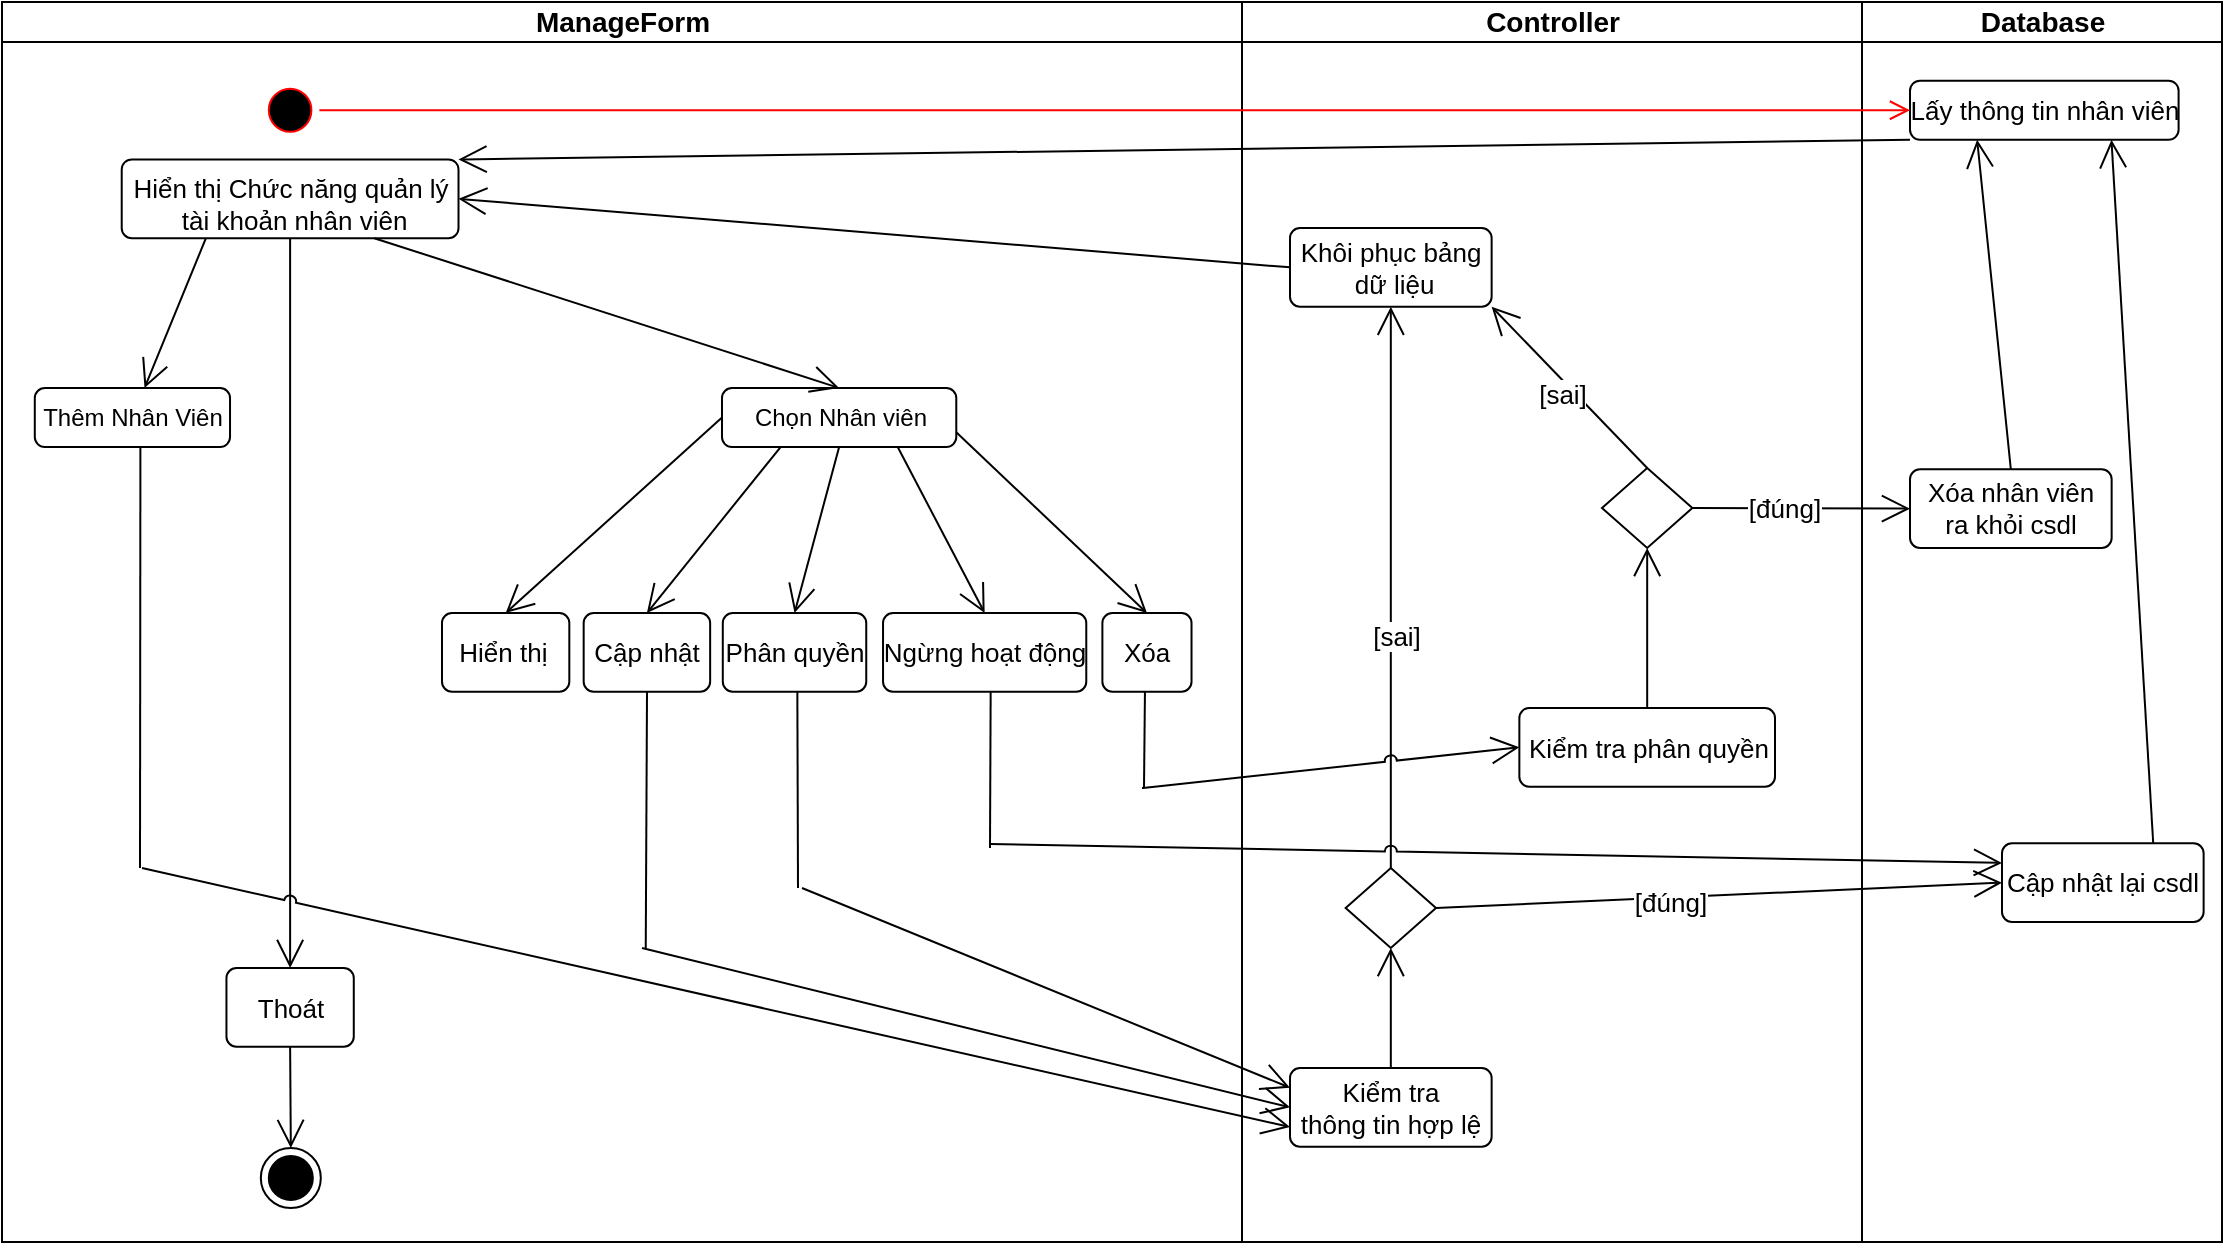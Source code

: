 <mxfile version="13.9.9" type="device"><diagram name="Page-1" id="0783ab3e-0a74-02c8-0abd-f7b4e66b4bec"><mxGraphModel dx="2067" dy="720" grid="1" gridSize="10" guides="1" tooltips="1" connect="1" arrows="1" fold="1" page="1" pageScale="1" pageWidth="850" pageHeight="1100" background="#ffffff" math="0" shadow="0"><root><mxCell id="0"/><mxCell id="1" parent="0"/><mxCell id="xoUdyQeyzD8FsTNoxObc-27" value="" style="group" parent="1" vertex="1" connectable="0"><mxGeometry x="-170" y="67" width="890.815" height="620" as="geometry"/></mxCell><mxCell id="xoUdyQeyzD8FsTNoxObc-26" value="&lt;font style=&quot;font-size: 14px&quot;&gt;ManageForm&lt;/font&gt;" style="swimlane;html=1;startSize=20;" parent="xoUdyQeyzD8FsTNoxObc-27" vertex="1"><mxGeometry x="-190" width="620" height="620" as="geometry"/></mxCell><mxCell id="xoUdyQeyzD8FsTNoxObc-6" value="&lt;font style=&quot;font-size: 13px&quot;&gt;Hiển thị Chức năng quản lý&lt;br&gt;&amp;nbsp;tài khoản nhân viên&lt;/font&gt;" style="html=1;align=center;verticalAlign=top;rounded=1;absoluteArcSize=1;arcSize=10;dashed=0;" parent="xoUdyQeyzD8FsTNoxObc-26" vertex="1"><mxGeometry x="59.86" y="78.725" width="168.393" height="39.365" as="geometry"/></mxCell><mxCell id="xoUdyQeyzD8FsTNoxObc-12" value="Thêm Nhân Viên" style="html=1;align=center;verticalAlign=middle;rounded=1;absoluteArcSize=1;arcSize=10;dashed=0;" parent="xoUdyQeyzD8FsTNoxObc-26" vertex="1"><mxGeometry x="16.394" y="192.997" width="97.619" height="29.524" as="geometry"/></mxCell><mxCell id="xoUdyQeyzD8FsTNoxObc-1" value="" style="ellipse;html=1;shape=startState;fillColor=#000000;strokeColor=#ff0000;" parent="xoUdyQeyzD8FsTNoxObc-26" vertex="1"><mxGeometry x="129.414" y="39.365" width="29.286" height="29.524" as="geometry"/></mxCell><mxCell id="xoUdyQeyzD8FsTNoxObc-13" value="Chọn Nhân viên" style="html=1;align=center;verticalAlign=middle;rounded=1;absoluteArcSize=1;arcSize=10;dashed=0;" parent="xoUdyQeyzD8FsTNoxObc-26" vertex="1"><mxGeometry x="359.997" y="192.997" width="117.143" height="29.524" as="geometry"/></mxCell><mxCell id="xoUdyQeyzD8FsTNoxObc-17" value="Hiển thị&amp;nbsp;" style="html=1;align=center;verticalAlign=middle;rounded=1;absoluteArcSize=1;arcSize=10;dashed=0;fontSize=13;" parent="xoUdyQeyzD8FsTNoxObc-26" vertex="1"><mxGeometry x="219.996" y="305.507" width="63.666" height="39.365" as="geometry"/></mxCell><mxCell id="xoUdyQeyzD8FsTNoxObc-18" value="Cập nhật" style="html=1;align=center;verticalAlign=middle;rounded=1;absoluteArcSize=1;arcSize=10;dashed=0;fontSize=13;" parent="xoUdyQeyzD8FsTNoxObc-26" vertex="1"><mxGeometry x="290.837" y="305.507" width="63.238" height="39.365" as="geometry"/></mxCell><mxCell id="xoUdyQeyzD8FsTNoxObc-19" value="Phân quyền" style="html=1;align=center;verticalAlign=middle;rounded=1;absoluteArcSize=1;arcSize=10;dashed=0;fontSize=13;" parent="xoUdyQeyzD8FsTNoxObc-26" vertex="1"><mxGeometry x="360.397" y="305.507" width="71.732" height="39.365" as="geometry"/></mxCell><mxCell id="xoUdyQeyzD8FsTNoxObc-20" value="Ngừng hoạt động" style="html=1;align=center;verticalAlign=middle;rounded=1;absoluteArcSize=1;arcSize=10;dashed=0;fontSize=13;" parent="xoUdyQeyzD8FsTNoxObc-26" vertex="1"><mxGeometry x="440.52" y="305.51" width="101.62" height="39.37" as="geometry"/></mxCell><mxCell id="xoUdyQeyzD8FsTNoxObc-21" value="Xóa" style="html=1;align=center;verticalAlign=middle;rounded=1;absoluteArcSize=1;arcSize=10;dashed=0;fontSize=13;" parent="xoUdyQeyzD8FsTNoxObc-26" vertex="1"><mxGeometry x="550.194" y="305.507" width="44.565" height="39.365" as="geometry"/></mxCell><mxCell id="xoUdyQeyzD8FsTNoxObc-36" value="" style="endArrow=none;endFill=0;endSize=12;html=1;exitX=0.5;exitY=1;exitDx=0;exitDy=0;" parent="xoUdyQeyzD8FsTNoxObc-26" edge="1"><mxGeometry width="160" relative="1" as="geometry"><mxPoint x="322.506" y="344.872" as="sourcePoint"/><mxPoint x="321.87" y="473.1" as="targetPoint"/></mxGeometry></mxCell><mxCell id="xoUdyQeyzD8FsTNoxObc-37" value="" style="endArrow=open;endFill=1;endSize=12;html=1;fontSize=13;entryX=0;entryY=0.25;entryDx=0;entryDy=0;" parent="xoUdyQeyzD8FsTNoxObc-26" target="xoUdyQeyzD8FsTNoxObc-31" edge="1"><mxGeometry width="160" relative="1" as="geometry"><mxPoint x="400" y="443" as="sourcePoint"/><mxPoint x="602.978" y="399.995" as="targetPoint"/></mxGeometry></mxCell><mxCell id="xoUdyQeyzD8FsTNoxObc-46" value="" style="endArrow=none;endFill=0;endSize=12;html=1;exitX=0.5;exitY=1;exitDx=0;exitDy=0;" parent="xoUdyQeyzD8FsTNoxObc-26" edge="1"><mxGeometry width="160" relative="1" as="geometry"><mxPoint x="494.33" y="344.88" as="sourcePoint"/><mxPoint x="494" y="423" as="targetPoint"/></mxGeometry></mxCell><mxCell id="xoUdyQeyzD8FsTNoxObc-63" value="" style="endArrow=open;endFill=1;endSize=12;html=1;fontSize=13;entryX=0.5;entryY=0;entryDx=0;entryDy=0;exitX=0;exitY=0.5;exitDx=0;exitDy=0;" parent="xoUdyQeyzD8FsTNoxObc-26" source="xoUdyQeyzD8FsTNoxObc-13" target="xoUdyQeyzD8FsTNoxObc-17" edge="1"><mxGeometry width="160" relative="1" as="geometry"><mxPoint x="251.829" y="268.25" as="sourcePoint"/><mxPoint x="298.53" y="303.11" as="targetPoint"/></mxGeometry></mxCell><mxCell id="xoUdyQeyzD8FsTNoxObc-64" value="" style="endArrow=open;endFill=1;endSize=12;html=1;fontSize=13;entryX=0.5;entryY=0;entryDx=0;entryDy=0;exitX=0.25;exitY=1;exitDx=0;exitDy=0;" parent="xoUdyQeyzD8FsTNoxObc-26" source="xoUdyQeyzD8FsTNoxObc-13" target="xoUdyQeyzD8FsTNoxObc-18" edge="1"><mxGeometry width="160" relative="1" as="geometry"><mxPoint x="322.655" y="265.0" as="sourcePoint"/><mxPoint x="261.829" y="315.507" as="targetPoint"/></mxGeometry></mxCell><mxCell id="xoUdyQeyzD8FsTNoxObc-65" value="" style="endArrow=open;endFill=1;endSize=12;html=1;fontSize=13;entryX=0.5;entryY=0;entryDx=0;entryDy=0;exitX=0.5;exitY=1;exitDx=0;exitDy=0;" parent="xoUdyQeyzD8FsTNoxObc-26" source="xoUdyQeyzD8FsTNoxObc-13" target="xoUdyQeyzD8FsTNoxObc-19" edge="1"><mxGeometry width="160" relative="1" as="geometry"><mxPoint x="396.536" y="265.0" as="sourcePoint"/><mxPoint x="271.829" y="325.507" as="targetPoint"/></mxGeometry></mxCell><mxCell id="xoUdyQeyzD8FsTNoxObc-66" value="" style="endArrow=open;endFill=1;endSize=12;html=1;fontSize=13;entryX=0.5;entryY=0;entryDx=0;entryDy=0;exitX=0.75;exitY=1;exitDx=0;exitDy=0;" parent="xoUdyQeyzD8FsTNoxObc-26" source="xoUdyQeyzD8FsTNoxObc-13" target="xoUdyQeyzD8FsTNoxObc-20" edge="1"><mxGeometry width="160" relative="1" as="geometry"><mxPoint x="490.567" y="268" as="sourcePoint"/><mxPoint x="406.263" y="315.507" as="targetPoint"/></mxGeometry></mxCell><mxCell id="xoUdyQeyzD8FsTNoxObc-67" value="" style="endArrow=open;endFill=1;endSize=12;html=1;fontSize=13;entryX=0.5;entryY=0;entryDx=0;entryDy=0;exitX=1;exitY=0.75;exitDx=0;exitDy=0;" parent="xoUdyQeyzD8FsTNoxObc-26" target="xoUdyQeyzD8FsTNoxObc-21" edge="1" source="xoUdyQeyzD8FsTNoxObc-13"><mxGeometry width="160" relative="1" as="geometry"><mxPoint x="572.53" y="269.11" as="sourcePoint"/><mxPoint x="416.263" y="325.507" as="targetPoint"/></mxGeometry></mxCell><mxCell id="xoUdyQeyzD8FsTNoxObc-70" value="" style="endArrow=open;endFill=1;endSize=12;html=1;exitX=0.25;exitY=1;exitDx=0;exitDy=0;" parent="xoUdyQeyzD8FsTNoxObc-26" target="xoUdyQeyzD8FsTNoxObc-12" edge="1" source="xoUdyQeyzD8FsTNoxObc-6"><mxGeometry width="160" relative="1" as="geometry"><mxPoint x="66.39" y="164" as="sourcePoint"/><mxPoint x="154.056" y="168.74" as="targetPoint"/></mxGeometry></mxCell><mxCell id="xoUdyQeyzD8FsTNoxObc-71" value="" style="endArrow=open;endFill=1;endSize=12;html=1;entryX=0.5;entryY=0;entryDx=0;entryDy=0;exitX=0.75;exitY=1;exitDx=0;exitDy=0;" parent="xoUdyQeyzD8FsTNoxObc-26" source="xoUdyQeyzD8FsTNoxObc-6" target="xoUdyQeyzD8FsTNoxObc-13" edge="1"><mxGeometry width="160" relative="1" as="geometry"><mxPoint x="418.569" y="163.75" as="sourcePoint"/><mxPoint x="164.056" y="178.74" as="targetPoint"/></mxGeometry></mxCell><mxCell id="xoUdyQeyzD8FsTNoxObc-72" value="" style="endArrow=none;endFill=0;endSize=12;html=1;exitX=0.5;exitY=1;exitDx=0;exitDy=0;" parent="xoUdyQeyzD8FsTNoxObc-26" edge="1"><mxGeometry width="160" relative="1" as="geometry"><mxPoint x="69.203" y="222.52" as="sourcePoint"/><mxPoint x="69" y="433" as="targetPoint"/></mxGeometry></mxCell><mxCell id="xoUdyQeyzD8FsTNoxObc-34" value="" style="endArrow=none;endFill=0;endSize=12;html=1;exitX=0.5;exitY=1;exitDx=0;exitDy=0;" parent="xoUdyQeyzD8FsTNoxObc-26" edge="1"><mxGeometry width="160" relative="1" as="geometry"><mxPoint x="397.676" y="345.002" as="sourcePoint"/><mxPoint x="398" y="443" as="targetPoint"/></mxGeometry></mxCell><mxCell id="xoUdyQeyzD8FsTNoxObc-76" value="Thoát" style="html=1;align=center;verticalAlign=middle;rounded=1;absoluteArcSize=1;arcSize=10;dashed=0;fontSize=13;" parent="xoUdyQeyzD8FsTNoxObc-26" vertex="1"><mxGeometry x="112.226" y="482.997" width="63.666" height="39.365" as="geometry"/></mxCell><mxCell id="xoUdyQeyzD8FsTNoxObc-75" value="" style="endArrow=open;endFill=1;endSize=12;html=1;fontSize=13;entryX=0.5;entryY=0;entryDx=0;entryDy=0;jumpStyle=arc;" parent="xoUdyQeyzD8FsTNoxObc-26" source="xoUdyQeyzD8FsTNoxObc-6" target="xoUdyQeyzD8FsTNoxObc-76" edge="1"><mxGeometry width="160" relative="1" as="geometry"><mxPoint x="141.989" y="163.355" as="sourcePoint"/><mxPoint x="142" y="473" as="targetPoint"/></mxGeometry></mxCell><mxCell id="xoUdyQeyzD8FsTNoxObc-77" value="" style="ellipse;html=1;shape=endState;fillColor=#000000;strokeColor=#000000;fontSize=13;align=center;" parent="xoUdyQeyzD8FsTNoxObc-26" vertex="1"><mxGeometry x="129.41" y="573" width="30" height="30" as="geometry"/></mxCell><mxCell id="xoUdyQeyzD8FsTNoxObc-78" value="" style="endArrow=open;endFill=1;endSize=12;html=1;fontSize=13;exitX=0.5;exitY=1;exitDx=0;exitDy=0;entryX=0.5;entryY=0;entryDx=0;entryDy=0;" parent="xoUdyQeyzD8FsTNoxObc-26" source="xoUdyQeyzD8FsTNoxObc-76" target="xoUdyQeyzD8FsTNoxObc-77" edge="1"><mxGeometry width="160" relative="1" as="geometry"><mxPoint x="480" y="413" as="sourcePoint"/><mxPoint x="640" y="413" as="targetPoint"/></mxGeometry></mxCell><mxCell id="xoUdyQeyzD8FsTNoxObc-23" value="&lt;font style=&quot;font-size: 14px&quot;&gt;Controller&lt;/font&gt;" style="swimlane;html=1;startSize=20;" parent="xoUdyQeyzD8FsTNoxObc-27" vertex="1"><mxGeometry x="430" width="310" height="620" as="geometry"/></mxCell><mxCell id="xoUdyQeyzD8FsTNoxObc-31" value="Kiểm tra &lt;br&gt;thông tin hợp lệ" style="html=1;align=center;verticalAlign=middle;rounded=1;absoluteArcSize=1;arcSize=10;dashed=0;fontSize=13;" parent="xoUdyQeyzD8FsTNoxObc-23" vertex="1"><mxGeometry x="24.0" y="533" width="100.82" height="39.37" as="geometry"/></mxCell><mxCell id="xoUdyQeyzD8FsTNoxObc-38" value="" style="rhombus;fontSize=13;align=center;" parent="xoUdyQeyzD8FsTNoxObc-23" vertex="1"><mxGeometry x="51.82" y="433" width="45.18" height="40" as="geometry"/></mxCell><mxCell id="xoUdyQeyzD8FsTNoxObc-39" value="" style="endArrow=open;endFill=1;endSize=12;html=1;fontSize=13;exitX=0.5;exitY=0;exitDx=0;exitDy=0;entryX=0.5;entryY=1;entryDx=0;entryDy=0;" parent="xoUdyQeyzD8FsTNoxObc-23" source="xoUdyQeyzD8FsTNoxObc-31" target="xoUdyQeyzD8FsTNoxObc-38" edge="1"><mxGeometry width="160" relative="1" as="geometry"><mxPoint x="-36" y="420" as="sourcePoint"/><mxPoint x="124" y="420" as="targetPoint"/></mxGeometry></mxCell><mxCell id="xoUdyQeyzD8FsTNoxObc-42" value="Khôi phục bảng&lt;br&gt;&amp;nbsp;dữ liệu" style="html=1;align=center;verticalAlign=middle;rounded=1;absoluteArcSize=1;arcSize=10;dashed=0;fontSize=13;" parent="xoUdyQeyzD8FsTNoxObc-23" vertex="1"><mxGeometry x="24" y="113" width="100.82" height="39.37" as="geometry"/></mxCell><mxCell id="xoUdyQeyzD8FsTNoxObc-43" value="" style="endArrow=open;endFill=1;endSize=12;html=1;fontSize=13;exitX=0.5;exitY=0;exitDx=0;exitDy=0;entryX=0.5;entryY=1;entryDx=0;entryDy=0;" parent="xoUdyQeyzD8FsTNoxObc-23" source="xoUdyQeyzD8FsTNoxObc-38" target="xoUdyQeyzD8FsTNoxObc-42" edge="1"><mxGeometry width="160" relative="1" as="geometry"><mxPoint x="34" y="310.32" as="sourcePoint"/><mxPoint x="220.995" y="230.005" as="targetPoint"/></mxGeometry></mxCell><mxCell id="xoUdyQeyzD8FsTNoxObc-44" value="[sai]" style="edgeLabel;html=1;align=center;verticalAlign=middle;resizable=0;points=[];fontSize=13;" parent="xoUdyQeyzD8FsTNoxObc-43" vertex="1" connectable="0"><mxGeometry x="-0.173" y="-2" relative="1" as="geometry"><mxPoint as="offset"/></mxGeometry></mxCell><mxCell id="xoUdyQeyzD8FsTNoxObc-47" value="" style="endArrow=open;endFill=1;endSize=12;html=1;fontSize=13;jumpStyle=arc;entryX=0;entryY=0.25;entryDx=0;entryDy=0;" parent="xoUdyQeyzD8FsTNoxObc-23" target="xoUdyQeyzD8FsTNoxObc-32" edge="1"><mxGeometry width="160" relative="1" as="geometry"><mxPoint x="-126" y="421" as="sourcePoint"/><mxPoint x="380" y="421" as="targetPoint"/></mxGeometry></mxCell><mxCell id="xoUdyQeyzD8FsTNoxObc-48" value="" style="rhombus;fontSize=13;align=center;" parent="xoUdyQeyzD8FsTNoxObc-23" vertex="1"><mxGeometry x="180.0" y="233" width="45.18" height="40" as="geometry"/></mxCell><mxCell id="xoUdyQeyzD8FsTNoxObc-55" value="" style="endArrow=open;endFill=1;endSize=12;html=1;fontSize=13;exitX=0.5;exitY=0;exitDx=0;exitDy=0;entryX=1;entryY=1;entryDx=0;entryDy=0;" parent="xoUdyQeyzD8FsTNoxObc-23" source="xoUdyQeyzD8FsTNoxObc-48" target="xoUdyQeyzD8FsTNoxObc-42" edge="1"><mxGeometry width="160" relative="1" as="geometry"><mxPoint x="-86" y="310" as="sourcePoint"/><mxPoint x="74" y="310" as="targetPoint"/></mxGeometry></mxCell><mxCell id="xoUdyQeyzD8FsTNoxObc-56" value="[sai]" style="edgeLabel;html=1;align=center;verticalAlign=middle;resizable=0;points=[];fontSize=13;" parent="xoUdyQeyzD8FsTNoxObc-55" vertex="1" connectable="0"><mxGeometry x="0.196" y="2" relative="1" as="geometry"><mxPoint x="5.52" y="9.15" as="offset"/></mxGeometry></mxCell><mxCell id="xoUdyQeyzD8FsTNoxObc-57" value="Kiểm tra phân quyền" style="html=1;align=center;verticalAlign=middle;rounded=1;absoluteArcSize=1;arcSize=10;dashed=0;fontSize=13;" parent="xoUdyQeyzD8FsTNoxObc-23" vertex="1"><mxGeometry x="138.68" y="353" width="127.82" height="39.37" as="geometry"/></mxCell><mxCell id="xoUdyQeyzD8FsTNoxObc-60" value="" style="endArrow=open;endFill=1;endSize=12;html=1;fontSize=13;exitX=0.5;exitY=0;exitDx=0;exitDy=0;entryX=0.5;entryY=1;entryDx=0;entryDy=0;" parent="xoUdyQeyzD8FsTNoxObc-23" source="xoUdyQeyzD8FsTNoxObc-57" target="xoUdyQeyzD8FsTNoxObc-48" edge="1"><mxGeometry width="160" relative="1" as="geometry"><mxPoint x="20" y="243" as="sourcePoint"/><mxPoint x="180" y="243" as="targetPoint"/></mxGeometry></mxCell><mxCell id="xoUdyQeyzD8FsTNoxObc-45" value="" style="endArrow=open;endFill=1;endSize=12;html=1;fontSize=13;exitX=0;exitY=0.5;exitDx=0;exitDy=0;entryX=1;entryY=0.5;entryDx=0;entryDy=0;" parent="xoUdyQeyzD8FsTNoxObc-27" source="xoUdyQeyzD8FsTNoxObc-42" target="xoUdyQeyzD8FsTNoxObc-6" edge="1"><mxGeometry width="160" relative="1" as="geometry"><mxPoint x="334" y="170" as="sourcePoint"/><mxPoint x="494" y="170" as="targetPoint"/></mxGeometry></mxCell><mxCell id="xoUdyQeyzD8FsTNoxObc-50" value="Xóa nhân viên&lt;br&gt;ra khỏi csdl" style="html=1;align=center;verticalAlign=middle;rounded=1;absoluteArcSize=1;arcSize=10;dashed=0;fontSize=13;" parent="xoUdyQeyzD8FsTNoxObc-27" vertex="1"><mxGeometry x="764.005" y="233.63" width="100.82" height="39.37" as="geometry"/></mxCell><mxCell id="xoUdyQeyzD8FsTNoxObc-49" value="" style="endArrow=open;endFill=1;endSize=12;html=1;fontSize=13;exitX=1;exitY=0.5;exitDx=0;exitDy=0;entryX=0;entryY=0.5;entryDx=0;entryDy=0;" parent="xoUdyQeyzD8FsTNoxObc-27" source="xoUdyQeyzD8FsTNoxObc-48" target="xoUdyQeyzD8FsTNoxObc-50" edge="1"><mxGeometry width="160" relative="1" as="geometry"><mxPoint x="604" y="380" as="sourcePoint"/><mxPoint x="674" y="380" as="targetPoint"/></mxGeometry></mxCell><mxCell id="xoUdyQeyzD8FsTNoxObc-54" value="[đúng]" style="edgeLabel;html=1;align=center;verticalAlign=middle;resizable=0;points=[];fontSize=13;" parent="xoUdyQeyzD8FsTNoxObc-49" vertex="1" connectable="0"><mxGeometry x="-0.375" y="-2" relative="1" as="geometry"><mxPoint x="11.81" y="-1.9" as="offset"/></mxGeometry></mxCell><mxCell id="xoUdyQeyzD8FsTNoxObc-32" value="Cập nhật lại csdl" style="html=1;align=center;verticalAlign=middle;rounded=1;absoluteArcSize=1;arcSize=10;dashed=0;fontSize=13;" parent="xoUdyQeyzD8FsTNoxObc-27" vertex="1"><mxGeometry x="809.995" y="420.63" width="100.82" height="39.37" as="geometry"/></mxCell><mxCell id="xoUdyQeyzD8FsTNoxObc-40" value="" style="endArrow=open;endFill=1;endSize=12;html=1;fontSize=13;exitX=1;exitY=0.5;exitDx=0;exitDy=0;entryX=0;entryY=0.5;entryDx=0;entryDy=0;" parent="xoUdyQeyzD8FsTNoxObc-27" source="xoUdyQeyzD8FsTNoxObc-38" target="xoUdyQeyzD8FsTNoxObc-32" edge="1"><mxGeometry width="160" relative="1" as="geometry"><mxPoint x="514.41" y="470" as="sourcePoint"/><mxPoint x="514.41" y="410" as="targetPoint"/></mxGeometry></mxCell><mxCell id="xoUdyQeyzD8FsTNoxObc-41" value="[đúng]" style="edgeLabel;html=1;align=center;verticalAlign=middle;resizable=0;points=[];fontSize=13;" parent="xoUdyQeyzD8FsTNoxObc-40" vertex="1" connectable="0"><mxGeometry x="-0.173" y="-2" relative="1" as="geometry"><mxPoint as="offset"/></mxGeometry></mxCell><mxCell id="xoUdyQeyzD8FsTNoxObc-35" value="" style="endArrow=open;endFill=1;endSize=12;html=1;fontSize=13;entryX=0;entryY=0.5;entryDx=0;entryDy=0;" parent="1" target="xoUdyQeyzD8FsTNoxObc-31" edge="1"><mxGeometry width="160" relative="1" as="geometry"><mxPoint x="-40" y="540" as="sourcePoint"/><mxPoint x="376" y="297" as="targetPoint"/></mxGeometry></mxCell><mxCell id="xoUdyQeyzD8FsTNoxObc-51" value="" style="endArrow=none;endFill=0;endSize=12;html=1;exitX=0.5;exitY=1;exitDx=0;exitDy=0;" parent="1" edge="1"><mxGeometry width="160" relative="1" as="geometry"><mxPoint x="211.477" y="411.872" as="sourcePoint"/><mxPoint x="211" y="460" as="targetPoint"/></mxGeometry></mxCell><mxCell id="xoUdyQeyzD8FsTNoxObc-52" value="" style="endArrow=open;endFill=1;endSize=12;html=1;fontSize=13;jumpStyle=arc;entryX=0;entryY=0.5;entryDx=0;entryDy=0;" parent="1" target="xoUdyQeyzD8FsTNoxObc-57" edge="1"><mxGeometry width="160" relative="1" as="geometry"><mxPoint x="210" y="460" as="sourcePoint"/><mxPoint x="400" y="426" as="targetPoint"/></mxGeometry></mxCell><mxCell id="xoUdyQeyzD8FsTNoxObc-25" value="&lt;font style=&quot;font-size: 14px&quot;&gt;Database&lt;/font&gt;" style="swimlane;html=1;startSize=20;" parent="1" vertex="1"><mxGeometry x="570" y="67" width="180" height="620" as="geometry"/></mxCell><mxCell id="xoUdyQeyzD8FsTNoxObc-28" value="Lấy thông tin nhân viên" style="html=1;align=center;verticalAlign=middle;rounded=1;absoluteArcSize=1;arcSize=10;dashed=0;fontSize=13;" parent="xoUdyQeyzD8FsTNoxObc-25" vertex="1"><mxGeometry x="24.005" y="39.365" width="134.295" height="29.524" as="geometry"/></mxCell><mxCell id="xoUdyQeyzD8FsTNoxObc-29" value="" style="endArrow=open;endFill=1;endSize=12;html=1;exitX=0;exitY=1;exitDx=0;exitDy=0;entryX=1;entryY=0;entryDx=0;entryDy=0;" parent="1" source="xoUdyQeyzD8FsTNoxObc-28" target="xoUdyQeyzD8FsTNoxObc-6" edge="1"><mxGeometry width="160" relative="1" as="geometry"><mxPoint x="28.899" y="234.302" as="sourcePoint"/><mxPoint x="169.226" y="283.508" as="targetPoint"/></mxGeometry></mxCell><mxCell id="xoUdyQeyzD8FsTNoxObc-2" value="" style="edgeStyle=orthogonalEdgeStyle;html=1;verticalAlign=bottom;endArrow=open;endSize=8;strokeColor=#ff0000;entryX=0;entryY=0.5;entryDx=0;entryDy=0;" parent="1" source="xoUdyQeyzD8FsTNoxObc-1" target="xoUdyQeyzD8FsTNoxObc-28" edge="1"><mxGeometry relative="1" as="geometry"><mxPoint x="-18.69" y="214.619" as="targetPoint"/></mxGeometry></mxCell><mxCell id="xoUdyQeyzD8FsTNoxObc-53" value="" style="endArrow=open;endFill=1;endSize=12;html=1;fontSize=13;exitX=0.5;exitY=0;exitDx=0;exitDy=0;entryX=0.25;entryY=1;entryDx=0;entryDy=0;" parent="1" source="xoUdyQeyzD8FsTNoxObc-50" target="xoUdyQeyzD8FsTNoxObc-28" edge="1"><mxGeometry width="160" relative="1" as="geometry"><mxPoint x="274" y="377" as="sourcePoint"/><mxPoint x="434" y="377" as="targetPoint"/></mxGeometry></mxCell><mxCell id="xoUdyQeyzD8FsTNoxObc-33" value="" style="endArrow=open;endFill=1;endSize=12;html=1;exitX=0.75;exitY=0;exitDx=0;exitDy=0;entryX=0.75;entryY=1;entryDx=0;entryDy=0;" parent="1" source="xoUdyQeyzD8FsTNoxObc-32" target="xoUdyQeyzD8FsTNoxObc-28" edge="1"><mxGeometry width="160" relative="1" as="geometry"><mxPoint x="557.645" y="466.685" as="sourcePoint"/><mxPoint x="662.565" y="366.685" as="targetPoint"/></mxGeometry></mxCell><mxCell id="xoUdyQeyzD8FsTNoxObc-74" value="" style="endArrow=open;endFill=1;endSize=12;html=1;fontSize=13;entryX=0;entryY=0.75;entryDx=0;entryDy=0;jumpStyle=arc;" parent="1" target="xoUdyQeyzD8FsTNoxObc-31" edge="1"><mxGeometry width="160" relative="1" as="geometry"><mxPoint x="-290" y="500" as="sourcePoint"/><mxPoint x="190" y="430" as="targetPoint"/></mxGeometry></mxCell></root></mxGraphModel></diagram></mxfile>